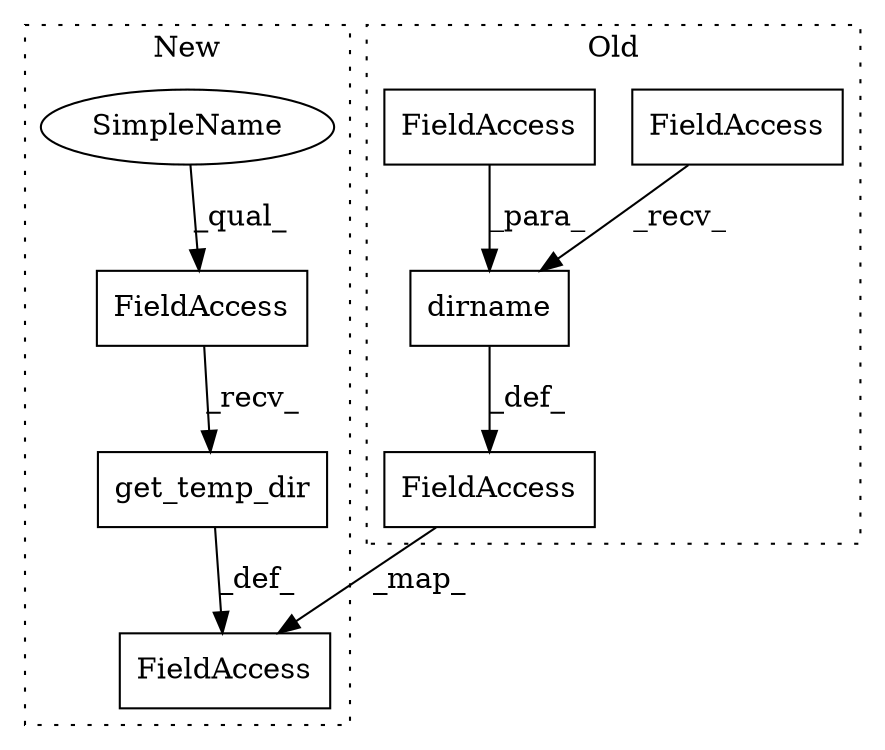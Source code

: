 digraph G {
subgraph cluster0 {
1 [label="dirname" a="32" s="2551,2567" l="8,1" shape="box"];
3 [label="FieldAccess" a="22" s="2543" l="7" shape="box"];
4 [label="FieldAccess" a="22" s="2559" l="8" shape="box"];
6 [label="FieldAccess" a="22" s="2513" l="28" shape="box"];
label = "Old";
style="dotted";
}
subgraph cluster1 {
2 [label="FieldAccess" a="22" s="2575" l="15" shape="box"];
5 [label="get_temp_dir" a="32" s="2591" l="14" shape="box"];
7 [label="FieldAccess" a="22" s="2545" l="28" shape="box"];
8 [label="SimpleName" a="42" s="2575" l="10" shape="ellipse"];
label = "New";
style="dotted";
}
1 -> 6 [label="_def_"];
2 -> 5 [label="_recv_"];
3 -> 1 [label="_recv_"];
4 -> 1 [label="_para_"];
5 -> 7 [label="_def_"];
6 -> 7 [label="_map_"];
8 -> 2 [label="_qual_"];
}